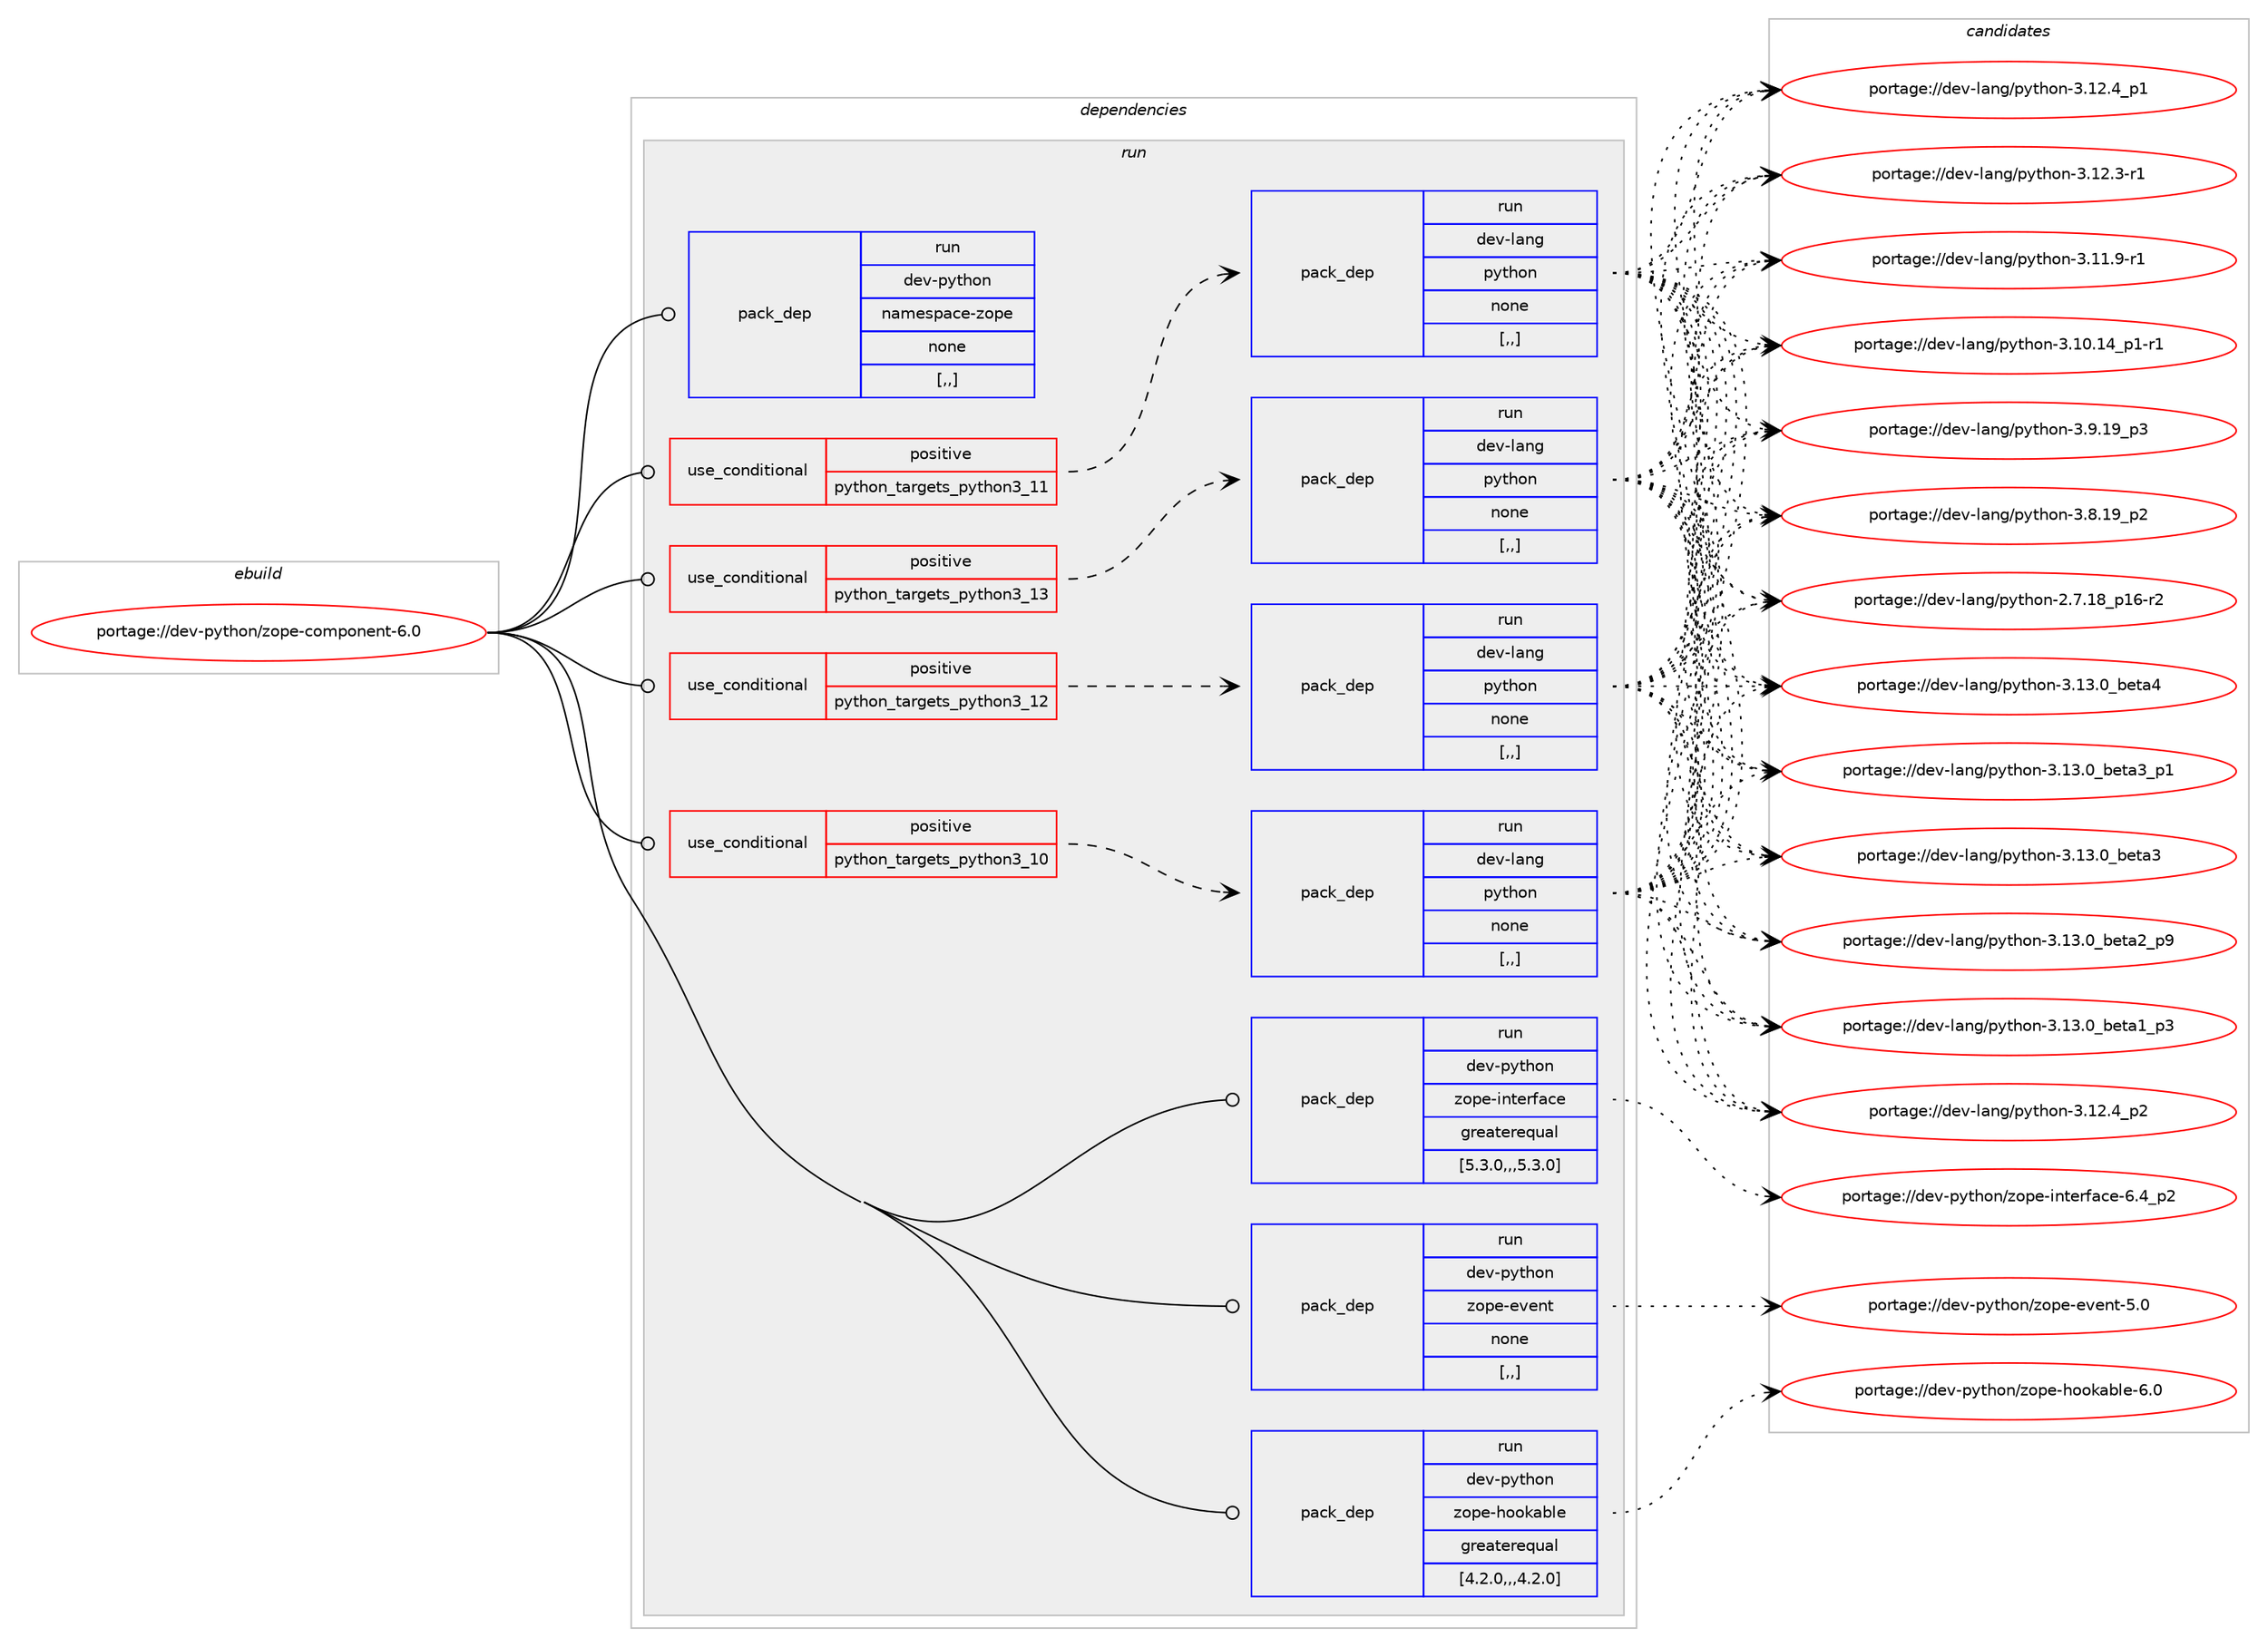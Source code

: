 digraph prolog {

# *************
# Graph options
# *************

newrank=true;
concentrate=true;
compound=true;
graph [rankdir=LR,fontname=Helvetica,fontsize=10,ranksep=1.5];#, ranksep=2.5, nodesep=0.2];
edge  [arrowhead=vee];
node  [fontname=Helvetica,fontsize=10];

# **********
# The ebuild
# **********

subgraph cluster_leftcol {
color=gray;
label=<<i>ebuild</i>>;
id [label="portage://dev-python/zope-component-6.0", color=red, width=4, href="../dev-python/zope-component-6.0.svg"];
}

# ****************
# The dependencies
# ****************

subgraph cluster_midcol {
color=gray;
label=<<i>dependencies</i>>;
subgraph cluster_compile {
fillcolor="#eeeeee";
style=filled;
label=<<i>compile</i>>;
}
subgraph cluster_compileandrun {
fillcolor="#eeeeee";
style=filled;
label=<<i>compile and run</i>>;
}
subgraph cluster_run {
fillcolor="#eeeeee";
style=filled;
label=<<i>run</i>>;
subgraph cond41498 {
dependency168180 [label=<<TABLE BORDER="0" CELLBORDER="1" CELLSPACING="0" CELLPADDING="4"><TR><TD ROWSPAN="3" CELLPADDING="10">use_conditional</TD></TR><TR><TD>positive</TD></TR><TR><TD>python_targets_python3_10</TD></TR></TABLE>>, shape=none, color=red];
subgraph pack125409 {
dependency168181 [label=<<TABLE BORDER="0" CELLBORDER="1" CELLSPACING="0" CELLPADDING="4" WIDTH="220"><TR><TD ROWSPAN="6" CELLPADDING="30">pack_dep</TD></TR><TR><TD WIDTH="110">run</TD></TR><TR><TD>dev-lang</TD></TR><TR><TD>python</TD></TR><TR><TD>none</TD></TR><TR><TD>[,,]</TD></TR></TABLE>>, shape=none, color=blue];
}
dependency168180:e -> dependency168181:w [weight=20,style="dashed",arrowhead="vee"];
}
id:e -> dependency168180:w [weight=20,style="solid",arrowhead="odot"];
subgraph cond41499 {
dependency168182 [label=<<TABLE BORDER="0" CELLBORDER="1" CELLSPACING="0" CELLPADDING="4"><TR><TD ROWSPAN="3" CELLPADDING="10">use_conditional</TD></TR><TR><TD>positive</TD></TR><TR><TD>python_targets_python3_11</TD></TR></TABLE>>, shape=none, color=red];
subgraph pack125410 {
dependency168183 [label=<<TABLE BORDER="0" CELLBORDER="1" CELLSPACING="0" CELLPADDING="4" WIDTH="220"><TR><TD ROWSPAN="6" CELLPADDING="30">pack_dep</TD></TR><TR><TD WIDTH="110">run</TD></TR><TR><TD>dev-lang</TD></TR><TR><TD>python</TD></TR><TR><TD>none</TD></TR><TR><TD>[,,]</TD></TR></TABLE>>, shape=none, color=blue];
}
dependency168182:e -> dependency168183:w [weight=20,style="dashed",arrowhead="vee"];
}
id:e -> dependency168182:w [weight=20,style="solid",arrowhead="odot"];
subgraph cond41500 {
dependency168184 [label=<<TABLE BORDER="0" CELLBORDER="1" CELLSPACING="0" CELLPADDING="4"><TR><TD ROWSPAN="3" CELLPADDING="10">use_conditional</TD></TR><TR><TD>positive</TD></TR><TR><TD>python_targets_python3_12</TD></TR></TABLE>>, shape=none, color=red];
subgraph pack125411 {
dependency168185 [label=<<TABLE BORDER="0" CELLBORDER="1" CELLSPACING="0" CELLPADDING="4" WIDTH="220"><TR><TD ROWSPAN="6" CELLPADDING="30">pack_dep</TD></TR><TR><TD WIDTH="110">run</TD></TR><TR><TD>dev-lang</TD></TR><TR><TD>python</TD></TR><TR><TD>none</TD></TR><TR><TD>[,,]</TD></TR></TABLE>>, shape=none, color=blue];
}
dependency168184:e -> dependency168185:w [weight=20,style="dashed",arrowhead="vee"];
}
id:e -> dependency168184:w [weight=20,style="solid",arrowhead="odot"];
subgraph cond41501 {
dependency168186 [label=<<TABLE BORDER="0" CELLBORDER="1" CELLSPACING="0" CELLPADDING="4"><TR><TD ROWSPAN="3" CELLPADDING="10">use_conditional</TD></TR><TR><TD>positive</TD></TR><TR><TD>python_targets_python3_13</TD></TR></TABLE>>, shape=none, color=red];
subgraph pack125412 {
dependency168187 [label=<<TABLE BORDER="0" CELLBORDER="1" CELLSPACING="0" CELLPADDING="4" WIDTH="220"><TR><TD ROWSPAN="6" CELLPADDING="30">pack_dep</TD></TR><TR><TD WIDTH="110">run</TD></TR><TR><TD>dev-lang</TD></TR><TR><TD>python</TD></TR><TR><TD>none</TD></TR><TR><TD>[,,]</TD></TR></TABLE>>, shape=none, color=blue];
}
dependency168186:e -> dependency168187:w [weight=20,style="dashed",arrowhead="vee"];
}
id:e -> dependency168186:w [weight=20,style="solid",arrowhead="odot"];
subgraph pack125413 {
dependency168188 [label=<<TABLE BORDER="0" CELLBORDER="1" CELLSPACING="0" CELLPADDING="4" WIDTH="220"><TR><TD ROWSPAN="6" CELLPADDING="30">pack_dep</TD></TR><TR><TD WIDTH="110">run</TD></TR><TR><TD>dev-python</TD></TR><TR><TD>zope-event</TD></TR><TR><TD>none</TD></TR><TR><TD>[,,]</TD></TR></TABLE>>, shape=none, color=blue];
}
id:e -> dependency168188:w [weight=20,style="solid",arrowhead="odot"];
subgraph pack125414 {
dependency168189 [label=<<TABLE BORDER="0" CELLBORDER="1" CELLSPACING="0" CELLPADDING="4" WIDTH="220"><TR><TD ROWSPAN="6" CELLPADDING="30">pack_dep</TD></TR><TR><TD WIDTH="110">run</TD></TR><TR><TD>dev-python</TD></TR><TR><TD>zope-hookable</TD></TR><TR><TD>greaterequal</TD></TR><TR><TD>[4.2.0,,,4.2.0]</TD></TR></TABLE>>, shape=none, color=blue];
}
id:e -> dependency168189:w [weight=20,style="solid",arrowhead="odot"];
subgraph pack125415 {
dependency168190 [label=<<TABLE BORDER="0" CELLBORDER="1" CELLSPACING="0" CELLPADDING="4" WIDTH="220"><TR><TD ROWSPAN="6" CELLPADDING="30">pack_dep</TD></TR><TR><TD WIDTH="110">run</TD></TR><TR><TD>dev-python</TD></TR><TR><TD>zope-interface</TD></TR><TR><TD>greaterequal</TD></TR><TR><TD>[5.3.0,,,5.3.0]</TD></TR></TABLE>>, shape=none, color=blue];
}
id:e -> dependency168190:w [weight=20,style="solid",arrowhead="odot"];
subgraph pack125416 {
dependency168191 [label=<<TABLE BORDER="0" CELLBORDER="1" CELLSPACING="0" CELLPADDING="4" WIDTH="220"><TR><TD ROWSPAN="6" CELLPADDING="30">pack_dep</TD></TR><TR><TD WIDTH="110">run</TD></TR><TR><TD>dev-python</TD></TR><TR><TD>namespace-zope</TD></TR><TR><TD>none</TD></TR><TR><TD>[,,]</TD></TR></TABLE>>, shape=none, color=blue];
}
id:e -> dependency168191:w [weight=20,style="solid",arrowhead="odot"];
}
}

# **************
# The candidates
# **************

subgraph cluster_choices {
rank=same;
color=gray;
label=<<i>candidates</i>>;

subgraph choice125409 {
color=black;
nodesep=1;
choice1001011184510897110103471121211161041111104551464951464895981011169752 [label="portage://dev-lang/python-3.13.0_beta4", color=red, width=4,href="../dev-lang/python-3.13.0_beta4.svg"];
choice10010111845108971101034711212111610411111045514649514648959810111697519511249 [label="portage://dev-lang/python-3.13.0_beta3_p1", color=red, width=4,href="../dev-lang/python-3.13.0_beta3_p1.svg"];
choice1001011184510897110103471121211161041111104551464951464895981011169751 [label="portage://dev-lang/python-3.13.0_beta3", color=red, width=4,href="../dev-lang/python-3.13.0_beta3.svg"];
choice10010111845108971101034711212111610411111045514649514648959810111697509511257 [label="portage://dev-lang/python-3.13.0_beta2_p9", color=red, width=4,href="../dev-lang/python-3.13.0_beta2_p9.svg"];
choice10010111845108971101034711212111610411111045514649514648959810111697499511251 [label="portage://dev-lang/python-3.13.0_beta1_p3", color=red, width=4,href="../dev-lang/python-3.13.0_beta1_p3.svg"];
choice100101118451089711010347112121116104111110455146495046529511250 [label="portage://dev-lang/python-3.12.4_p2", color=red, width=4,href="../dev-lang/python-3.12.4_p2.svg"];
choice100101118451089711010347112121116104111110455146495046529511249 [label="portage://dev-lang/python-3.12.4_p1", color=red, width=4,href="../dev-lang/python-3.12.4_p1.svg"];
choice100101118451089711010347112121116104111110455146495046514511449 [label="portage://dev-lang/python-3.12.3-r1", color=red, width=4,href="../dev-lang/python-3.12.3-r1.svg"];
choice100101118451089711010347112121116104111110455146494946574511449 [label="portage://dev-lang/python-3.11.9-r1", color=red, width=4,href="../dev-lang/python-3.11.9-r1.svg"];
choice100101118451089711010347112121116104111110455146494846495295112494511449 [label="portage://dev-lang/python-3.10.14_p1-r1", color=red, width=4,href="../dev-lang/python-3.10.14_p1-r1.svg"];
choice100101118451089711010347112121116104111110455146574649579511251 [label="portage://dev-lang/python-3.9.19_p3", color=red, width=4,href="../dev-lang/python-3.9.19_p3.svg"];
choice100101118451089711010347112121116104111110455146564649579511250 [label="portage://dev-lang/python-3.8.19_p2", color=red, width=4,href="../dev-lang/python-3.8.19_p2.svg"];
choice100101118451089711010347112121116104111110455046554649569511249544511450 [label="portage://dev-lang/python-2.7.18_p16-r2", color=red, width=4,href="../dev-lang/python-2.7.18_p16-r2.svg"];
dependency168181:e -> choice1001011184510897110103471121211161041111104551464951464895981011169752:w [style=dotted,weight="100"];
dependency168181:e -> choice10010111845108971101034711212111610411111045514649514648959810111697519511249:w [style=dotted,weight="100"];
dependency168181:e -> choice1001011184510897110103471121211161041111104551464951464895981011169751:w [style=dotted,weight="100"];
dependency168181:e -> choice10010111845108971101034711212111610411111045514649514648959810111697509511257:w [style=dotted,weight="100"];
dependency168181:e -> choice10010111845108971101034711212111610411111045514649514648959810111697499511251:w [style=dotted,weight="100"];
dependency168181:e -> choice100101118451089711010347112121116104111110455146495046529511250:w [style=dotted,weight="100"];
dependency168181:e -> choice100101118451089711010347112121116104111110455146495046529511249:w [style=dotted,weight="100"];
dependency168181:e -> choice100101118451089711010347112121116104111110455146495046514511449:w [style=dotted,weight="100"];
dependency168181:e -> choice100101118451089711010347112121116104111110455146494946574511449:w [style=dotted,weight="100"];
dependency168181:e -> choice100101118451089711010347112121116104111110455146494846495295112494511449:w [style=dotted,weight="100"];
dependency168181:e -> choice100101118451089711010347112121116104111110455146574649579511251:w [style=dotted,weight="100"];
dependency168181:e -> choice100101118451089711010347112121116104111110455146564649579511250:w [style=dotted,weight="100"];
dependency168181:e -> choice100101118451089711010347112121116104111110455046554649569511249544511450:w [style=dotted,weight="100"];
}
subgraph choice125410 {
color=black;
nodesep=1;
choice1001011184510897110103471121211161041111104551464951464895981011169752 [label="portage://dev-lang/python-3.13.0_beta4", color=red, width=4,href="../dev-lang/python-3.13.0_beta4.svg"];
choice10010111845108971101034711212111610411111045514649514648959810111697519511249 [label="portage://dev-lang/python-3.13.0_beta3_p1", color=red, width=4,href="../dev-lang/python-3.13.0_beta3_p1.svg"];
choice1001011184510897110103471121211161041111104551464951464895981011169751 [label="portage://dev-lang/python-3.13.0_beta3", color=red, width=4,href="../dev-lang/python-3.13.0_beta3.svg"];
choice10010111845108971101034711212111610411111045514649514648959810111697509511257 [label="portage://dev-lang/python-3.13.0_beta2_p9", color=red, width=4,href="../dev-lang/python-3.13.0_beta2_p9.svg"];
choice10010111845108971101034711212111610411111045514649514648959810111697499511251 [label="portage://dev-lang/python-3.13.0_beta1_p3", color=red, width=4,href="../dev-lang/python-3.13.0_beta1_p3.svg"];
choice100101118451089711010347112121116104111110455146495046529511250 [label="portage://dev-lang/python-3.12.4_p2", color=red, width=4,href="../dev-lang/python-3.12.4_p2.svg"];
choice100101118451089711010347112121116104111110455146495046529511249 [label="portage://dev-lang/python-3.12.4_p1", color=red, width=4,href="../dev-lang/python-3.12.4_p1.svg"];
choice100101118451089711010347112121116104111110455146495046514511449 [label="portage://dev-lang/python-3.12.3-r1", color=red, width=4,href="../dev-lang/python-3.12.3-r1.svg"];
choice100101118451089711010347112121116104111110455146494946574511449 [label="portage://dev-lang/python-3.11.9-r1", color=red, width=4,href="../dev-lang/python-3.11.9-r1.svg"];
choice100101118451089711010347112121116104111110455146494846495295112494511449 [label="portage://dev-lang/python-3.10.14_p1-r1", color=red, width=4,href="../dev-lang/python-3.10.14_p1-r1.svg"];
choice100101118451089711010347112121116104111110455146574649579511251 [label="portage://dev-lang/python-3.9.19_p3", color=red, width=4,href="../dev-lang/python-3.9.19_p3.svg"];
choice100101118451089711010347112121116104111110455146564649579511250 [label="portage://dev-lang/python-3.8.19_p2", color=red, width=4,href="../dev-lang/python-3.8.19_p2.svg"];
choice100101118451089711010347112121116104111110455046554649569511249544511450 [label="portage://dev-lang/python-2.7.18_p16-r2", color=red, width=4,href="../dev-lang/python-2.7.18_p16-r2.svg"];
dependency168183:e -> choice1001011184510897110103471121211161041111104551464951464895981011169752:w [style=dotted,weight="100"];
dependency168183:e -> choice10010111845108971101034711212111610411111045514649514648959810111697519511249:w [style=dotted,weight="100"];
dependency168183:e -> choice1001011184510897110103471121211161041111104551464951464895981011169751:w [style=dotted,weight="100"];
dependency168183:e -> choice10010111845108971101034711212111610411111045514649514648959810111697509511257:w [style=dotted,weight="100"];
dependency168183:e -> choice10010111845108971101034711212111610411111045514649514648959810111697499511251:w [style=dotted,weight="100"];
dependency168183:e -> choice100101118451089711010347112121116104111110455146495046529511250:w [style=dotted,weight="100"];
dependency168183:e -> choice100101118451089711010347112121116104111110455146495046529511249:w [style=dotted,weight="100"];
dependency168183:e -> choice100101118451089711010347112121116104111110455146495046514511449:w [style=dotted,weight="100"];
dependency168183:e -> choice100101118451089711010347112121116104111110455146494946574511449:w [style=dotted,weight="100"];
dependency168183:e -> choice100101118451089711010347112121116104111110455146494846495295112494511449:w [style=dotted,weight="100"];
dependency168183:e -> choice100101118451089711010347112121116104111110455146574649579511251:w [style=dotted,weight="100"];
dependency168183:e -> choice100101118451089711010347112121116104111110455146564649579511250:w [style=dotted,weight="100"];
dependency168183:e -> choice100101118451089711010347112121116104111110455046554649569511249544511450:w [style=dotted,weight="100"];
}
subgraph choice125411 {
color=black;
nodesep=1;
choice1001011184510897110103471121211161041111104551464951464895981011169752 [label="portage://dev-lang/python-3.13.0_beta4", color=red, width=4,href="../dev-lang/python-3.13.0_beta4.svg"];
choice10010111845108971101034711212111610411111045514649514648959810111697519511249 [label="portage://dev-lang/python-3.13.0_beta3_p1", color=red, width=4,href="../dev-lang/python-3.13.0_beta3_p1.svg"];
choice1001011184510897110103471121211161041111104551464951464895981011169751 [label="portage://dev-lang/python-3.13.0_beta3", color=red, width=4,href="../dev-lang/python-3.13.0_beta3.svg"];
choice10010111845108971101034711212111610411111045514649514648959810111697509511257 [label="portage://dev-lang/python-3.13.0_beta2_p9", color=red, width=4,href="../dev-lang/python-3.13.0_beta2_p9.svg"];
choice10010111845108971101034711212111610411111045514649514648959810111697499511251 [label="portage://dev-lang/python-3.13.0_beta1_p3", color=red, width=4,href="../dev-lang/python-3.13.0_beta1_p3.svg"];
choice100101118451089711010347112121116104111110455146495046529511250 [label="portage://dev-lang/python-3.12.4_p2", color=red, width=4,href="../dev-lang/python-3.12.4_p2.svg"];
choice100101118451089711010347112121116104111110455146495046529511249 [label="portage://dev-lang/python-3.12.4_p1", color=red, width=4,href="../dev-lang/python-3.12.4_p1.svg"];
choice100101118451089711010347112121116104111110455146495046514511449 [label="portage://dev-lang/python-3.12.3-r1", color=red, width=4,href="../dev-lang/python-3.12.3-r1.svg"];
choice100101118451089711010347112121116104111110455146494946574511449 [label="portage://dev-lang/python-3.11.9-r1", color=red, width=4,href="../dev-lang/python-3.11.9-r1.svg"];
choice100101118451089711010347112121116104111110455146494846495295112494511449 [label="portage://dev-lang/python-3.10.14_p1-r1", color=red, width=4,href="../dev-lang/python-3.10.14_p1-r1.svg"];
choice100101118451089711010347112121116104111110455146574649579511251 [label="portage://dev-lang/python-3.9.19_p3", color=red, width=4,href="../dev-lang/python-3.9.19_p3.svg"];
choice100101118451089711010347112121116104111110455146564649579511250 [label="portage://dev-lang/python-3.8.19_p2", color=red, width=4,href="../dev-lang/python-3.8.19_p2.svg"];
choice100101118451089711010347112121116104111110455046554649569511249544511450 [label="portage://dev-lang/python-2.7.18_p16-r2", color=red, width=4,href="../dev-lang/python-2.7.18_p16-r2.svg"];
dependency168185:e -> choice1001011184510897110103471121211161041111104551464951464895981011169752:w [style=dotted,weight="100"];
dependency168185:e -> choice10010111845108971101034711212111610411111045514649514648959810111697519511249:w [style=dotted,weight="100"];
dependency168185:e -> choice1001011184510897110103471121211161041111104551464951464895981011169751:w [style=dotted,weight="100"];
dependency168185:e -> choice10010111845108971101034711212111610411111045514649514648959810111697509511257:w [style=dotted,weight="100"];
dependency168185:e -> choice10010111845108971101034711212111610411111045514649514648959810111697499511251:w [style=dotted,weight="100"];
dependency168185:e -> choice100101118451089711010347112121116104111110455146495046529511250:w [style=dotted,weight="100"];
dependency168185:e -> choice100101118451089711010347112121116104111110455146495046529511249:w [style=dotted,weight="100"];
dependency168185:e -> choice100101118451089711010347112121116104111110455146495046514511449:w [style=dotted,weight="100"];
dependency168185:e -> choice100101118451089711010347112121116104111110455146494946574511449:w [style=dotted,weight="100"];
dependency168185:e -> choice100101118451089711010347112121116104111110455146494846495295112494511449:w [style=dotted,weight="100"];
dependency168185:e -> choice100101118451089711010347112121116104111110455146574649579511251:w [style=dotted,weight="100"];
dependency168185:e -> choice100101118451089711010347112121116104111110455146564649579511250:w [style=dotted,weight="100"];
dependency168185:e -> choice100101118451089711010347112121116104111110455046554649569511249544511450:w [style=dotted,weight="100"];
}
subgraph choice125412 {
color=black;
nodesep=1;
choice1001011184510897110103471121211161041111104551464951464895981011169752 [label="portage://dev-lang/python-3.13.0_beta4", color=red, width=4,href="../dev-lang/python-3.13.0_beta4.svg"];
choice10010111845108971101034711212111610411111045514649514648959810111697519511249 [label="portage://dev-lang/python-3.13.0_beta3_p1", color=red, width=4,href="../dev-lang/python-3.13.0_beta3_p1.svg"];
choice1001011184510897110103471121211161041111104551464951464895981011169751 [label="portage://dev-lang/python-3.13.0_beta3", color=red, width=4,href="../dev-lang/python-3.13.0_beta3.svg"];
choice10010111845108971101034711212111610411111045514649514648959810111697509511257 [label="portage://dev-lang/python-3.13.0_beta2_p9", color=red, width=4,href="../dev-lang/python-3.13.0_beta2_p9.svg"];
choice10010111845108971101034711212111610411111045514649514648959810111697499511251 [label="portage://dev-lang/python-3.13.0_beta1_p3", color=red, width=4,href="../dev-lang/python-3.13.0_beta1_p3.svg"];
choice100101118451089711010347112121116104111110455146495046529511250 [label="portage://dev-lang/python-3.12.4_p2", color=red, width=4,href="../dev-lang/python-3.12.4_p2.svg"];
choice100101118451089711010347112121116104111110455146495046529511249 [label="portage://dev-lang/python-3.12.4_p1", color=red, width=4,href="../dev-lang/python-3.12.4_p1.svg"];
choice100101118451089711010347112121116104111110455146495046514511449 [label="portage://dev-lang/python-3.12.3-r1", color=red, width=4,href="../dev-lang/python-3.12.3-r1.svg"];
choice100101118451089711010347112121116104111110455146494946574511449 [label="portage://dev-lang/python-3.11.9-r1", color=red, width=4,href="../dev-lang/python-3.11.9-r1.svg"];
choice100101118451089711010347112121116104111110455146494846495295112494511449 [label="portage://dev-lang/python-3.10.14_p1-r1", color=red, width=4,href="../dev-lang/python-3.10.14_p1-r1.svg"];
choice100101118451089711010347112121116104111110455146574649579511251 [label="portage://dev-lang/python-3.9.19_p3", color=red, width=4,href="../dev-lang/python-3.9.19_p3.svg"];
choice100101118451089711010347112121116104111110455146564649579511250 [label="portage://dev-lang/python-3.8.19_p2", color=red, width=4,href="../dev-lang/python-3.8.19_p2.svg"];
choice100101118451089711010347112121116104111110455046554649569511249544511450 [label="portage://dev-lang/python-2.7.18_p16-r2", color=red, width=4,href="../dev-lang/python-2.7.18_p16-r2.svg"];
dependency168187:e -> choice1001011184510897110103471121211161041111104551464951464895981011169752:w [style=dotted,weight="100"];
dependency168187:e -> choice10010111845108971101034711212111610411111045514649514648959810111697519511249:w [style=dotted,weight="100"];
dependency168187:e -> choice1001011184510897110103471121211161041111104551464951464895981011169751:w [style=dotted,weight="100"];
dependency168187:e -> choice10010111845108971101034711212111610411111045514649514648959810111697509511257:w [style=dotted,weight="100"];
dependency168187:e -> choice10010111845108971101034711212111610411111045514649514648959810111697499511251:w [style=dotted,weight="100"];
dependency168187:e -> choice100101118451089711010347112121116104111110455146495046529511250:w [style=dotted,weight="100"];
dependency168187:e -> choice100101118451089711010347112121116104111110455146495046529511249:w [style=dotted,weight="100"];
dependency168187:e -> choice100101118451089711010347112121116104111110455146495046514511449:w [style=dotted,weight="100"];
dependency168187:e -> choice100101118451089711010347112121116104111110455146494946574511449:w [style=dotted,weight="100"];
dependency168187:e -> choice100101118451089711010347112121116104111110455146494846495295112494511449:w [style=dotted,weight="100"];
dependency168187:e -> choice100101118451089711010347112121116104111110455146574649579511251:w [style=dotted,weight="100"];
dependency168187:e -> choice100101118451089711010347112121116104111110455146564649579511250:w [style=dotted,weight="100"];
dependency168187:e -> choice100101118451089711010347112121116104111110455046554649569511249544511450:w [style=dotted,weight="100"];
}
subgraph choice125413 {
color=black;
nodesep=1;
choice10010111845112121116104111110471221111121014510111810111011645534648 [label="portage://dev-python/zope-event-5.0", color=red, width=4,href="../dev-python/zope-event-5.0.svg"];
dependency168188:e -> choice10010111845112121116104111110471221111121014510111810111011645534648:w [style=dotted,weight="100"];
}
subgraph choice125414 {
color=black;
nodesep=1;
choice100101118451121211161041111104712211111210145104111111107979810810145544648 [label="portage://dev-python/zope-hookable-6.0", color=red, width=4,href="../dev-python/zope-hookable-6.0.svg"];
dependency168189:e -> choice100101118451121211161041111104712211111210145104111111107979810810145544648:w [style=dotted,weight="100"];
}
subgraph choice125415 {
color=black;
nodesep=1;
choice1001011184511212111610411111047122111112101451051101161011141029799101455446529511250 [label="portage://dev-python/zope-interface-6.4_p2", color=red, width=4,href="../dev-python/zope-interface-6.4_p2.svg"];
dependency168190:e -> choice1001011184511212111610411111047122111112101451051101161011141029799101455446529511250:w [style=dotted,weight="100"];
}
subgraph choice125416 {
color=black;
nodesep=1;
}
}

}
